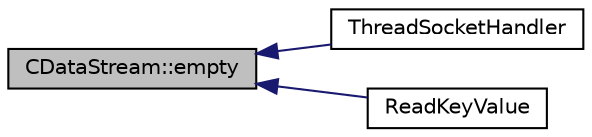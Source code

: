 digraph "CDataStream::empty"
{
  edge [fontname="Helvetica",fontsize="10",labelfontname="Helvetica",labelfontsize="10"];
  node [fontname="Helvetica",fontsize="10",shape=record];
  rankdir="LR";
  Node34 [label="CDataStream::empty",height=0.2,width=0.4,color="black", fillcolor="grey75", style="filled", fontcolor="black"];
  Node34 -> Node35 [dir="back",color="midnightblue",fontsize="10",style="solid",fontname="Helvetica"];
  Node35 [label="ThreadSocketHandler",height=0.2,width=0.4,color="black", fillcolor="white", style="filled",URL="$net_8cpp.html#aa1111c12121e039bbd8eedb556e4514a"];
  Node34 -> Node36 [dir="back",color="midnightblue",fontsize="10",style="solid",fontname="Helvetica"];
  Node36 [label="ReadKeyValue",height=0.2,width=0.4,color="black", fillcolor="white", style="filled",URL="$walletdb_8cpp.html#ad1f171cf096f5479805a06fc20480343"];
}
